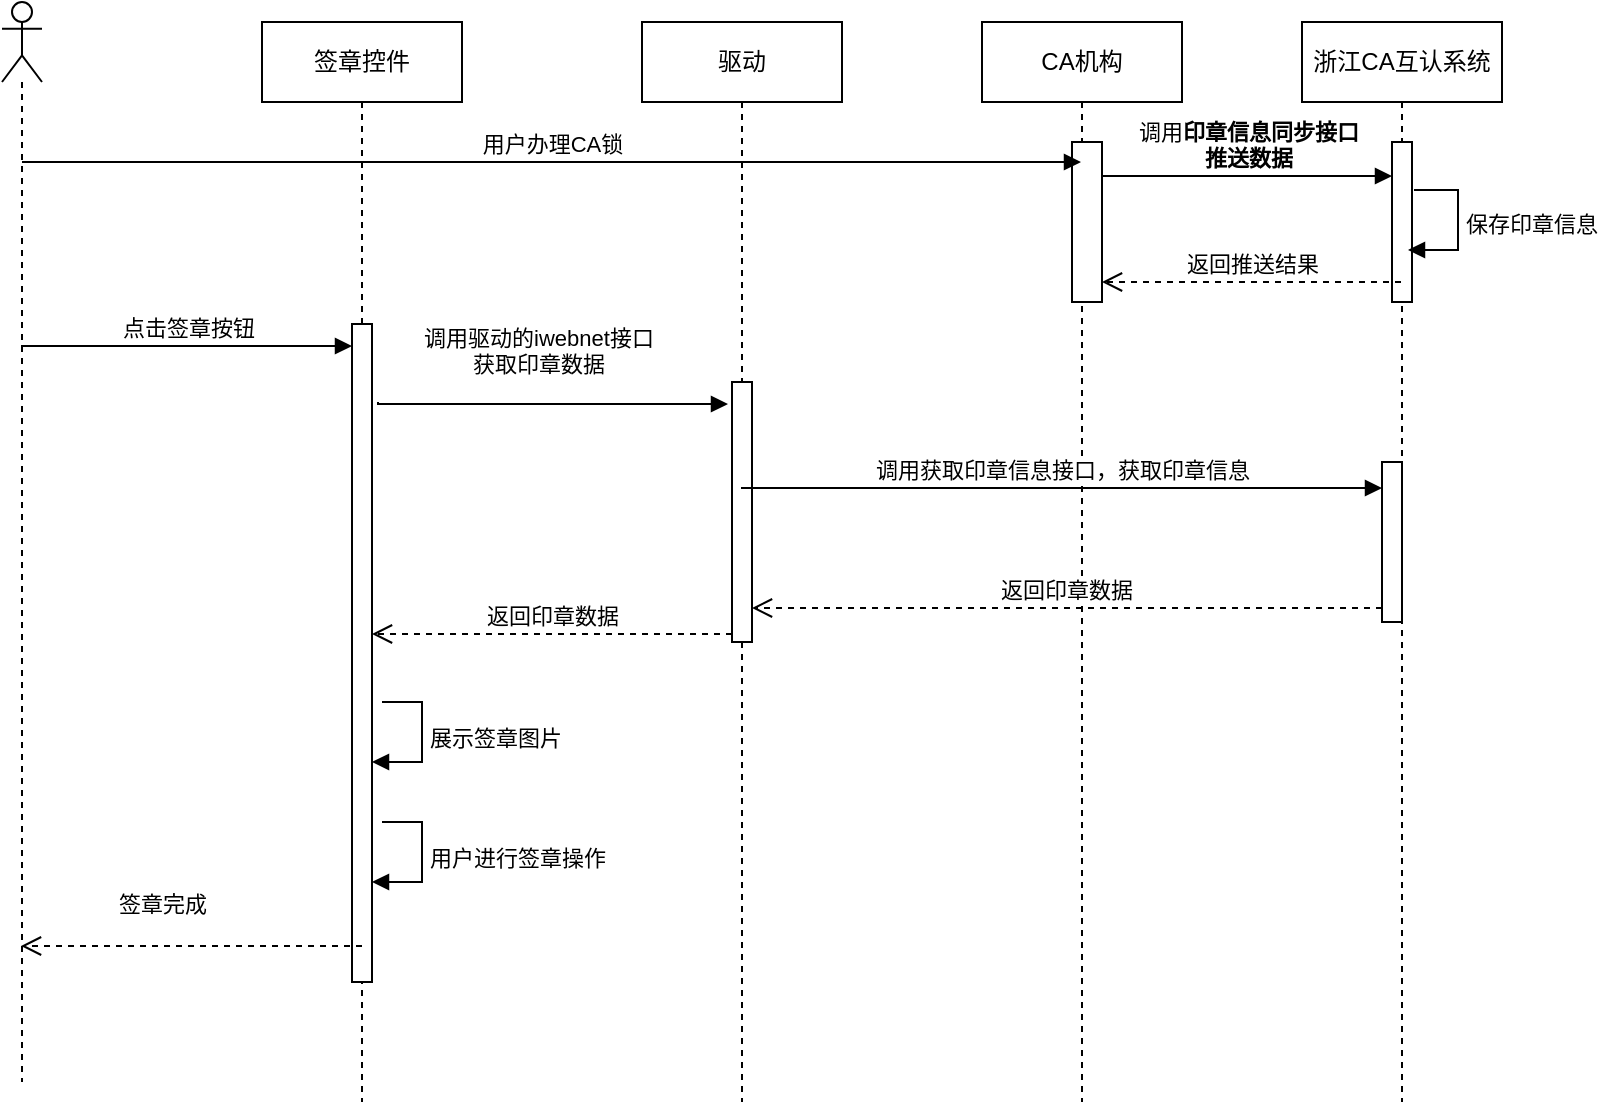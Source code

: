<mxfile version="21.4.0" type="github">
  <diagram name="第 1 页" id="T65qTif2XA-5PiaVmCAQ">
    <mxGraphModel dx="2261" dy="764" grid="1" gridSize="10" guides="1" tooltips="1" connect="1" arrows="1" fold="1" page="1" pageScale="1" pageWidth="827" pageHeight="1169" math="0" shadow="0">
      <root>
        <mxCell id="0" />
        <mxCell id="1" parent="0" />
        <mxCell id="irk-B1uaEGCNgTqAXI8p-5" value="CA机构" style="shape=umlLifeline;perimeter=lifelinePerimeter;whiteSpace=wrap;html=1;container=1;dropTarget=0;collapsible=0;recursiveResize=0;outlineConnect=0;portConstraint=eastwest;newEdgeStyle={&quot;edgeStyle&quot;:&quot;elbowEdgeStyle&quot;,&quot;elbow&quot;:&quot;vertical&quot;,&quot;curved&quot;:0,&quot;rounded&quot;:0};" vertex="1" parent="1">
          <mxGeometry x="30" y="20" width="100" height="540" as="geometry" />
        </mxCell>
        <mxCell id="irk-B1uaEGCNgTqAXI8p-13" value="" style="html=1;points=[];perimeter=orthogonalPerimeter;outlineConnect=0;targetShapes=umlLifeline;portConstraint=eastwest;newEdgeStyle={&quot;edgeStyle&quot;:&quot;elbowEdgeStyle&quot;,&quot;elbow&quot;:&quot;vertical&quot;,&quot;curved&quot;:0,&quot;rounded&quot;:0};" vertex="1" parent="irk-B1uaEGCNgTqAXI8p-5">
          <mxGeometry x="45" y="60" width="15" height="80" as="geometry" />
        </mxCell>
        <mxCell id="irk-B1uaEGCNgTqAXI8p-6" value="浙江CA互认系统" style="shape=umlLifeline;perimeter=lifelinePerimeter;whiteSpace=wrap;html=1;container=1;dropTarget=0;collapsible=0;recursiveResize=0;outlineConnect=0;portConstraint=eastwest;newEdgeStyle={&quot;edgeStyle&quot;:&quot;elbowEdgeStyle&quot;,&quot;elbow&quot;:&quot;vertical&quot;,&quot;curved&quot;:0,&quot;rounded&quot;:0};" vertex="1" parent="1">
          <mxGeometry x="190" y="20" width="100" height="540" as="geometry" />
        </mxCell>
        <mxCell id="irk-B1uaEGCNgTqAXI8p-14" value="" style="html=1;points=[];perimeter=orthogonalPerimeter;outlineConnect=0;targetShapes=umlLifeline;portConstraint=eastwest;newEdgeStyle={&quot;edgeStyle&quot;:&quot;elbowEdgeStyle&quot;,&quot;elbow&quot;:&quot;vertical&quot;,&quot;curved&quot;:0,&quot;rounded&quot;:0};" vertex="1" parent="irk-B1uaEGCNgTqAXI8p-6">
          <mxGeometry x="45" y="60" width="10" height="80" as="geometry" />
        </mxCell>
        <mxCell id="irk-B1uaEGCNgTqAXI8p-36" value="" style="html=1;points=[];perimeter=orthogonalPerimeter;outlineConnect=0;targetShapes=umlLifeline;portConstraint=eastwest;newEdgeStyle={&quot;edgeStyle&quot;:&quot;elbowEdgeStyle&quot;,&quot;elbow&quot;:&quot;vertical&quot;,&quot;curved&quot;:0,&quot;rounded&quot;:0};" vertex="1" parent="irk-B1uaEGCNgTqAXI8p-6">
          <mxGeometry x="40" y="220" width="10" height="80" as="geometry" />
        </mxCell>
        <mxCell id="irk-B1uaEGCNgTqAXI8p-8" value="驱动" style="shape=umlLifeline;perimeter=lifelinePerimeter;whiteSpace=wrap;html=1;container=1;dropTarget=0;collapsible=0;recursiveResize=0;outlineConnect=0;portConstraint=eastwest;newEdgeStyle={&quot;edgeStyle&quot;:&quot;elbowEdgeStyle&quot;,&quot;elbow&quot;:&quot;vertical&quot;,&quot;curved&quot;:0,&quot;rounded&quot;:0};" vertex="1" parent="1">
          <mxGeometry x="-140" y="20" width="100" height="540" as="geometry" />
        </mxCell>
        <mxCell id="irk-B1uaEGCNgTqAXI8p-33" value="" style="html=1;points=[];perimeter=orthogonalPerimeter;outlineConnect=0;targetShapes=umlLifeline;portConstraint=eastwest;newEdgeStyle={&quot;edgeStyle&quot;:&quot;elbowEdgeStyle&quot;,&quot;elbow&quot;:&quot;vertical&quot;,&quot;curved&quot;:0,&quot;rounded&quot;:0};" vertex="1" parent="irk-B1uaEGCNgTqAXI8p-8">
          <mxGeometry x="45" y="180" width="10" height="130" as="geometry" />
        </mxCell>
        <mxCell id="irk-B1uaEGCNgTqAXI8p-9" value="签章控件" style="shape=umlLifeline;perimeter=lifelinePerimeter;whiteSpace=wrap;html=1;container=1;dropTarget=0;collapsible=0;recursiveResize=0;outlineConnect=0;portConstraint=eastwest;newEdgeStyle={&quot;edgeStyle&quot;:&quot;elbowEdgeStyle&quot;,&quot;elbow&quot;:&quot;vertical&quot;,&quot;curved&quot;:0,&quot;rounded&quot;:0};" vertex="1" parent="1">
          <mxGeometry x="-330" y="20" width="100" height="540" as="geometry" />
        </mxCell>
        <mxCell id="irk-B1uaEGCNgTqAXI8p-30" value="" style="html=1;points=[];perimeter=orthogonalPerimeter;outlineConnect=0;targetShapes=umlLifeline;portConstraint=eastwest;newEdgeStyle={&quot;edgeStyle&quot;:&quot;elbowEdgeStyle&quot;,&quot;elbow&quot;:&quot;vertical&quot;,&quot;curved&quot;:0,&quot;rounded&quot;:0};" vertex="1" parent="irk-B1uaEGCNgTqAXI8p-9">
          <mxGeometry x="45" y="151" width="10" height="329" as="geometry" />
        </mxCell>
        <mxCell id="irk-B1uaEGCNgTqAXI8p-18" value="调用&lt;b&gt;印章信息同步接口&lt;br&gt;推送数据&lt;br&gt;&lt;/b&gt;" style="html=1;verticalAlign=bottom;endArrow=block;edgeStyle=elbowEdgeStyle;elbow=vertical;curved=0;rounded=0;" edge="1" parent="1">
          <mxGeometry width="80" relative="1" as="geometry">
            <mxPoint x="90" y="97" as="sourcePoint" />
            <mxPoint x="235" y="97" as="targetPoint" />
          </mxGeometry>
        </mxCell>
        <mxCell id="irk-B1uaEGCNgTqAXI8p-23" value="保存印章信息" style="html=1;align=left;spacingLeft=2;endArrow=block;rounded=0;edgeStyle=orthogonalEdgeStyle;curved=0;rounded=0;" edge="1" parent="1">
          <mxGeometry x="0.013" relative="1" as="geometry">
            <mxPoint x="246" y="104" as="sourcePoint" />
            <Array as="points">
              <mxPoint x="268" y="104" />
              <mxPoint x="268" y="134" />
            </Array>
            <mxPoint x="243" y="134" as="targetPoint" />
            <mxPoint as="offset" />
          </mxGeometry>
        </mxCell>
        <mxCell id="irk-B1uaEGCNgTqAXI8p-24" value="返回推送结果" style="html=1;verticalAlign=bottom;endArrow=open;dashed=1;endSize=8;edgeStyle=elbowEdgeStyle;elbow=vertical;curved=0;rounded=0;" edge="1" parent="1" source="irk-B1uaEGCNgTqAXI8p-6">
          <mxGeometry x="0.003" relative="1" as="geometry">
            <mxPoint x="170" y="150" as="sourcePoint" />
            <mxPoint x="90" y="150" as="targetPoint" />
            <mxPoint as="offset" />
          </mxGeometry>
        </mxCell>
        <mxCell id="irk-B1uaEGCNgTqAXI8p-25" value="用户办理CA锁" style="html=1;verticalAlign=bottom;endArrow=block;edgeStyle=elbowEdgeStyle;elbow=vertical;curved=0;rounded=0;" edge="1" parent="1" target="irk-B1uaEGCNgTqAXI8p-5">
          <mxGeometry width="80" relative="1" as="geometry">
            <mxPoint x="-450" y="90" as="sourcePoint" />
            <mxPoint y="90" as="targetPoint" />
          </mxGeometry>
        </mxCell>
        <mxCell id="irk-B1uaEGCNgTqAXI8p-29" value="" style="shape=umlLifeline;perimeter=lifelinePerimeter;whiteSpace=wrap;html=1;container=1;dropTarget=0;collapsible=0;recursiveResize=0;outlineConnect=0;portConstraint=eastwest;newEdgeStyle={&quot;edgeStyle&quot;:&quot;elbowEdgeStyle&quot;,&quot;elbow&quot;:&quot;vertical&quot;,&quot;curved&quot;:0,&quot;rounded&quot;:0};participant=umlActor;" vertex="1" parent="1">
          <mxGeometry x="-460" y="10" width="20" height="540" as="geometry" />
        </mxCell>
        <mxCell id="irk-B1uaEGCNgTqAXI8p-31" value="点击签章按钮" style="html=1;verticalAlign=bottom;endArrow=block;edgeStyle=elbowEdgeStyle;elbow=vertical;curved=0;rounded=0;" edge="1" parent="1">
          <mxGeometry x="0.003" relative="1" as="geometry">
            <mxPoint x="-450.5" y="182" as="sourcePoint" />
            <mxPoint x="-285" y="182" as="targetPoint" />
            <mxPoint as="offset" />
          </mxGeometry>
        </mxCell>
        <mxCell id="irk-B1uaEGCNgTqAXI8p-34" value="调用驱动的iwebnet接口&lt;br&gt;获取印章数据" style="html=1;verticalAlign=bottom;endArrow=block;edgeStyle=elbowEdgeStyle;elbow=vertical;curved=0;rounded=0;" edge="1" parent="1">
          <mxGeometry x="-0.08" y="11" relative="1" as="geometry">
            <mxPoint x="-272" y="210" as="sourcePoint" />
            <mxPoint x="-97" y="211" as="targetPoint" />
            <Array as="points">
              <mxPoint x="-282" y="211" />
            </Array>
            <mxPoint as="offset" />
          </mxGeometry>
        </mxCell>
        <mxCell id="irk-B1uaEGCNgTqAXI8p-37" value="调用获取印章信息接口，获取印章信息" style="html=1;verticalAlign=bottom;endArrow=block;edgeStyle=elbowEdgeStyle;elbow=vertical;curved=0;rounded=0;" edge="1" parent="1">
          <mxGeometry relative="1" as="geometry">
            <mxPoint x="-90.5" y="253" as="sourcePoint" />
            <mxPoint x="230" y="253" as="targetPoint" />
          </mxGeometry>
        </mxCell>
        <mxCell id="irk-B1uaEGCNgTqAXI8p-38" value="返回印章数据" style="html=1;verticalAlign=bottom;endArrow=open;dashed=1;endSize=8;edgeStyle=elbowEdgeStyle;elbow=vertical;curved=0;rounded=0;" edge="1" parent="1">
          <mxGeometry x="0.003" relative="1" as="geometry">
            <mxPoint x="-85" y="313" as="targetPoint" />
            <mxPoint x="230" y="313" as="sourcePoint" />
            <mxPoint as="offset" />
          </mxGeometry>
        </mxCell>
        <mxCell id="irk-B1uaEGCNgTqAXI8p-35" value="返回印章数据" style="html=1;verticalAlign=bottom;endArrow=open;dashed=1;endSize=8;edgeStyle=elbowEdgeStyle;elbow=vertical;curved=0;rounded=0;" edge="1" parent="1" target="irk-B1uaEGCNgTqAXI8p-30">
          <mxGeometry x="0.003" relative="1" as="geometry">
            <mxPoint x="-280" y="326" as="targetPoint" />
            <mxPoint x="-95" y="326" as="sourcePoint" />
            <mxPoint as="offset" />
          </mxGeometry>
        </mxCell>
        <mxCell id="irk-B1uaEGCNgTqAXI8p-43" value="展示签章图片" style="html=1;align=left;spacingLeft=2;endArrow=block;rounded=0;edgeStyle=orthogonalEdgeStyle;curved=0;rounded=0;" edge="1" parent="1">
          <mxGeometry x="0.012" relative="1" as="geometry">
            <mxPoint x="-270" y="360" as="sourcePoint" />
            <Array as="points">
              <mxPoint x="-250" y="390" />
            </Array>
            <mxPoint x="-275" y="390" as="targetPoint" />
            <mxPoint as="offset" />
          </mxGeometry>
        </mxCell>
        <mxCell id="irk-B1uaEGCNgTqAXI8p-44" value="用户进行签章操作" style="html=1;align=left;spacingLeft=2;endArrow=block;rounded=0;edgeStyle=orthogonalEdgeStyle;curved=0;rounded=0;" edge="1" parent="1">
          <mxGeometry x="0.012" relative="1" as="geometry">
            <mxPoint x="-270" y="420" as="sourcePoint" />
            <Array as="points">
              <mxPoint x="-250" y="450" />
            </Array>
            <mxPoint x="-275" y="450" as="targetPoint" />
            <mxPoint as="offset" />
          </mxGeometry>
        </mxCell>
        <mxCell id="irk-B1uaEGCNgTqAXI8p-45" value="签章完成" style="html=1;verticalAlign=bottom;endArrow=open;dashed=1;endSize=8;edgeStyle=elbowEdgeStyle;elbow=vertical;curved=0;rounded=0;" edge="1" parent="1">
          <mxGeometry x="0.173" y="-12" relative="1" as="geometry">
            <mxPoint x="-280" y="482" as="sourcePoint" />
            <mxPoint x="-450.5" y="482" as="targetPoint" />
            <mxPoint as="offset" />
          </mxGeometry>
        </mxCell>
      </root>
    </mxGraphModel>
  </diagram>
</mxfile>
